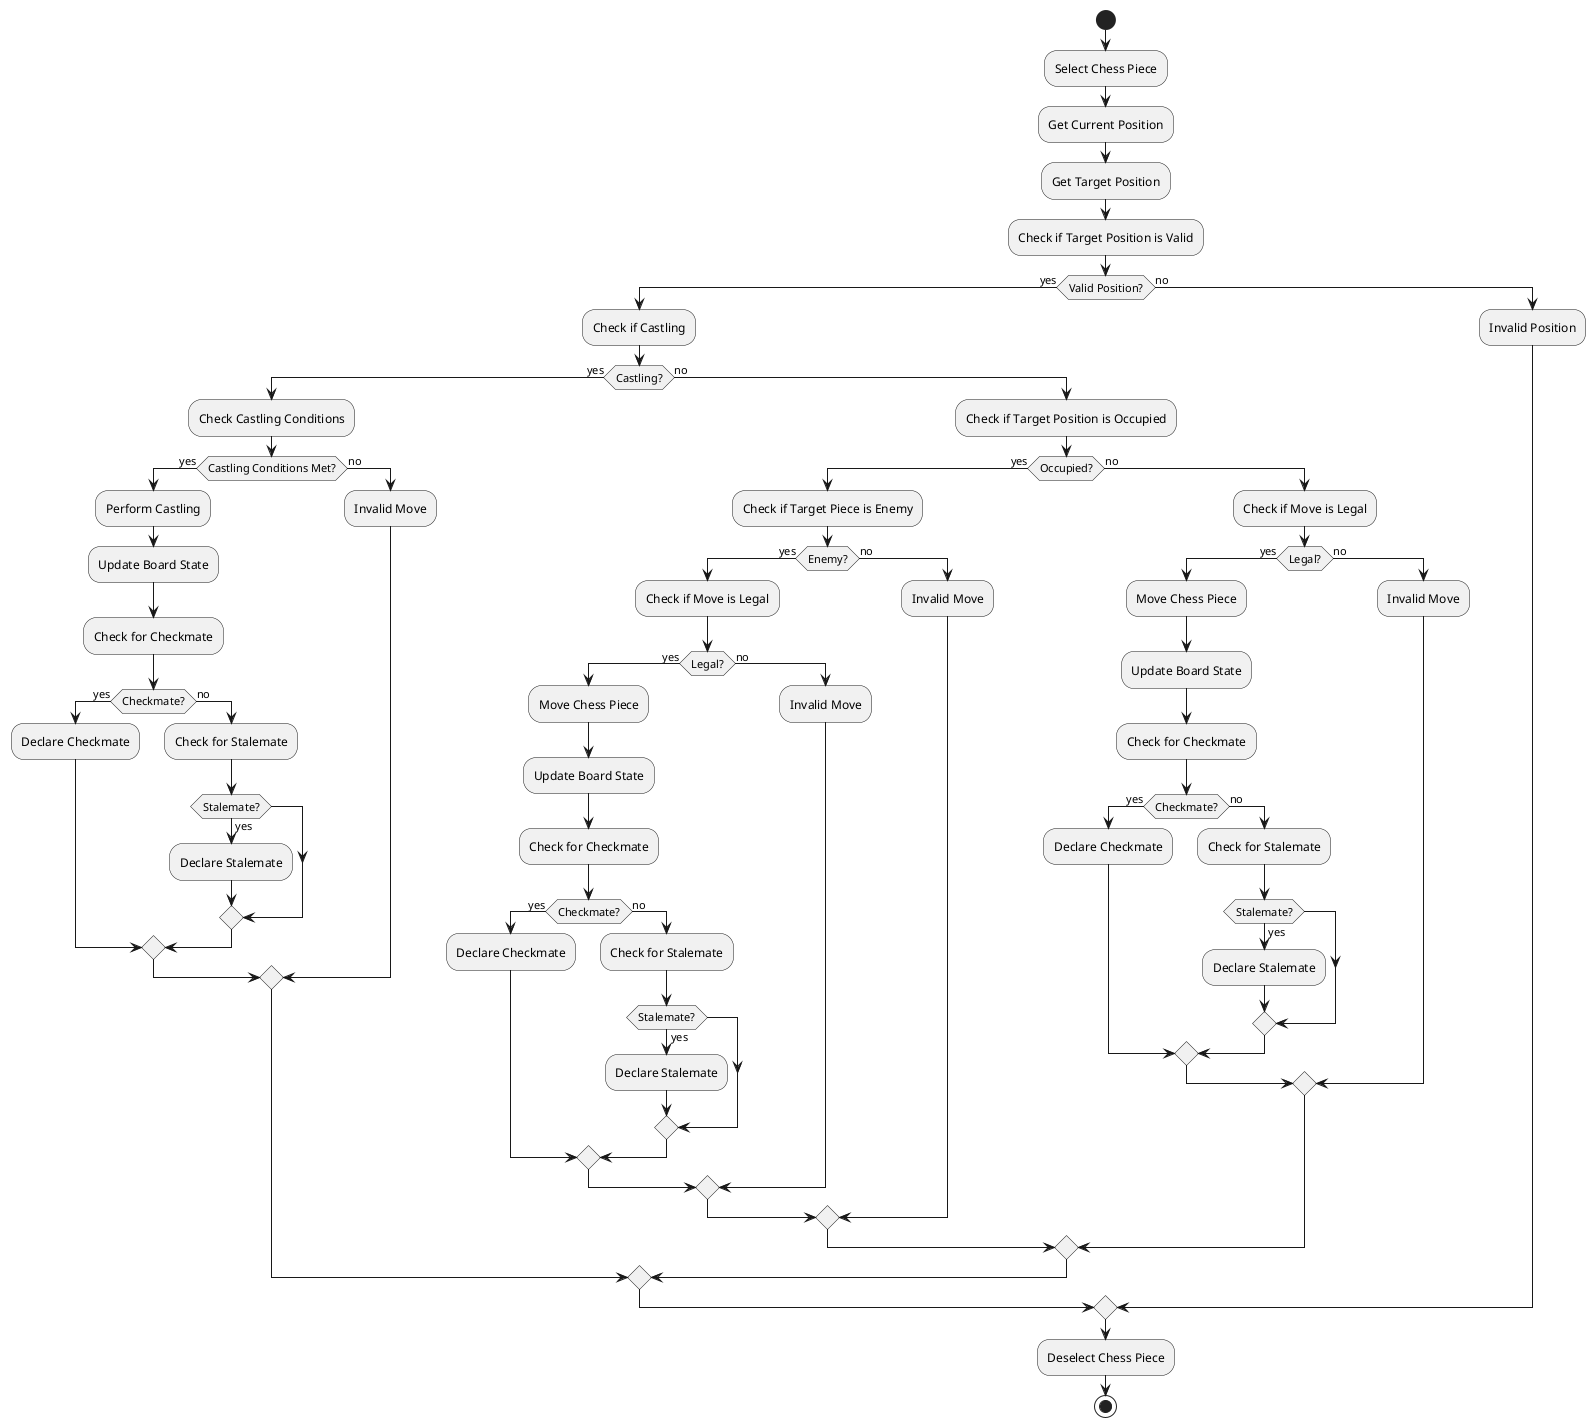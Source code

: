 @startuml "Activity diagram"
start
:Select Chess Piece;
:Get Current Position;
:Get Target Position;
:Check if Target Position is Valid;

if (Valid Position?) then (yes)
  :Check if Castling;
  if (Castling?) then (yes)
    :Check Castling Conditions;
    if (Castling Conditions Met?) then (yes)
      :Perform Castling;
      :Update Board State;
      :Check for Checkmate;

      if (Checkmate?) then (yes)
        :Declare Checkmate;
      else (no)
        :Check for Stalemate;
        if (Stalemate?) then (yes)
          :Declare Stalemate;
        endif
      endif
    else (no)
      :Invalid Move;
    endif
  else (no)
    :Check if Target Position is Occupied;

    if (Occupied?) then (yes)
      :Check if Target Piece is Enemy;

      if (Enemy?) then (yes)
        :Check if Move is Legal;

        if (Legal?) then (yes)
          :Move Chess Piece;
          :Update Board State;
          :Check for Checkmate;

          if (Checkmate?) then (yes)
            :Declare Checkmate;
          else (no)
            :Check for Stalemate;

            if (Stalemate?) then (yes)
              :Declare Stalemate;
            endif
          endif
        else (no)
          :Invalid Move;
        endif
      else (no)
        :Invalid Move;
      endif
    else (no)
      :Check if Move is Legal;

      if (Legal?) then (yes)
        :Move Chess Piece;
        :Update Board State;
        :Check for Checkmate;

        if (Checkmate?) then (yes)
          :Declare Checkmate;
        else (no)
          :Check for Stalemate;

          if (Stalemate?) then (yes)
            :Declare Stalemate;
          endif
        endif
      else (no)
        :Invalid Move;
      endif
    endif
  endif
else (no)
  :Invalid Position;
endif

:Deselect Chess Piece;
stop
@enduml